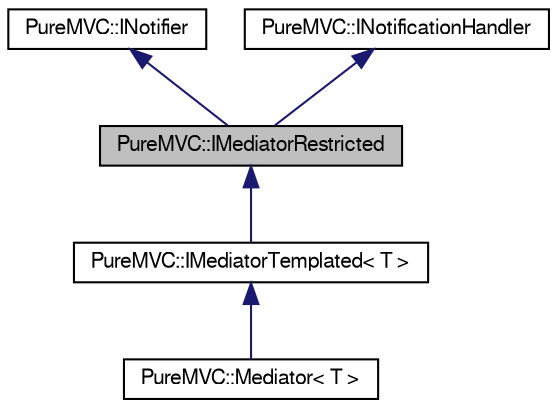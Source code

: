 digraph G
{
  edge [fontname="FreeSans",fontsize="10",labelfontname="FreeSans",labelfontsize="10"];
  node [fontname="FreeSans",fontsize="10",shape=record];
  Node1 [label="PureMVC::IMediatorRestricted",height=0.2,width=0.4,color="black", fillcolor="grey75", style="filled" fontcolor="black"];
  Node2 -> Node1 [dir=back,color="midnightblue",fontsize="10",style="solid"];
  Node2 [label="PureMVC::INotifier",height=0.2,width=0.4,color="black", fillcolor="white", style="filled",URL="$class_pure_m_v_c_1_1_i_notifier.html",tooltip="The interface definition for a PureMVC Notifier."];
  Node3 -> Node1 [dir=back,color="midnightblue",fontsize="10",style="solid"];
  Node3 [label="PureMVC::INotificationHandler",height=0.2,width=0.4,color="black", fillcolor="white", style="filled",URL="$class_pure_m_v_c_1_1_i_notification_handler.html",tooltip="An INotificationHandler base class."];
  Node1 -> Node4 [dir=back,color="midnightblue",fontsize="10",style="solid"];
  Node4 [label="PureMVC::IMediatorTemplated\< T \>",height=0.2,width=0.4,color="black", fillcolor="white", style="filled",URL="$class_pure_m_v_c_1_1_i_mediator_templated.html",tooltip="The templated portion of IMediator."];
  Node4 -> Node5 [dir=back,color="midnightblue",fontsize="10",style="solid"];
  Node5 [label="PureMVC::Mediator\< T \>",height=0.2,width=0.4,color="black", fillcolor="white", style="filled",URL="$class_pure_m_v_c_1_1_mediator.html"];
}
